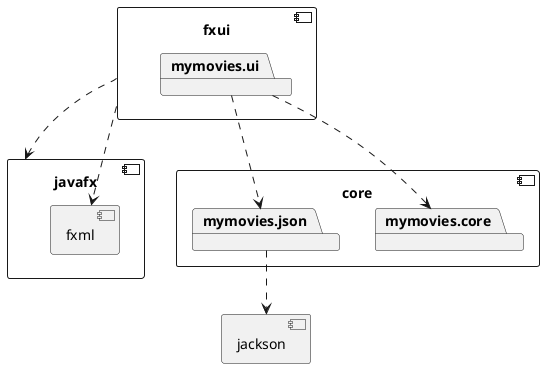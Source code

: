 @startuml
component core {
    package mymovies.core
    package mymovies.json
}

component fxui {
    package mymovies.ui
}

mymovies.ui ..> mymovies.core
mymovies.ui ..> mymovies.json

component jackson {
}

mymovies.json ..> jackson

component javafx {
    component fxml {
    }
}

fxui ..> javafx
fxui ..> fxml
@enduml
